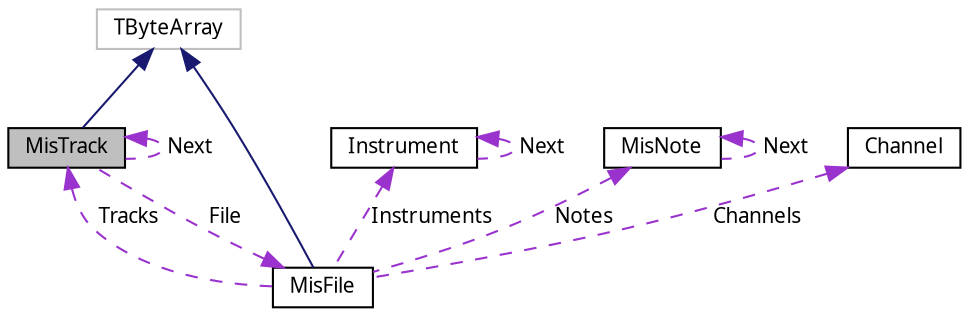 digraph "MisTrack"
{
  edge [fontname="Sans",fontsize="10",labelfontname="Sans",labelfontsize="10"];
  node [fontname="Sans",fontsize="10",shape=record];
  Node2 [label="MisTrack",height=0.2,width=0.4,color="black", fillcolor="grey75", style="filled", fontcolor="black"];
  Node3 -> Node2 [dir="back",color="midnightblue",fontsize="10",style="solid",fontname="Sans"];
  Node3 [label="TByteArray",height=0.2,width=0.4,color="grey75", fillcolor="white", style="filled"];
  Node2 -> Node2 [dir="back",color="darkorchid3",fontsize="10",style="dashed",label=" Next" ,fontname="Sans"];
  Node4 -> Node2 [dir="back",color="darkorchid3",fontsize="10",style="dashed",label=" File" ,fontname="Sans"];
  Node4 [label="MisFile",height=0.2,width=0.4,color="black", fillcolor="white", style="filled",URL="$d5/d67/classMisFile.html"];
  Node3 -> Node4 [dir="back",color="midnightblue",fontsize="10",style="solid",fontname="Sans"];
  Node5 -> Node4 [dir="back",color="darkorchid3",fontsize="10",style="dashed",label=" Instruments" ,fontname="Sans"];
  Node5 [label="Instrument",height=0.2,width=0.4,color="black", fillcolor="white", style="filled",URL="$d5/dc6/classInstrument.html"];
  Node5 -> Node5 [dir="back",color="darkorchid3",fontsize="10",style="dashed",label=" Next" ,fontname="Sans"];
  Node6 -> Node4 [dir="back",color="darkorchid3",fontsize="10",style="dashed",label=" Notes" ,fontname="Sans"];
  Node6 [label="MisNote",height=0.2,width=0.4,color="black", fillcolor="white", style="filled",URL="$db/dfb/classMisNote.html"];
  Node6 -> Node6 [dir="back",color="darkorchid3",fontsize="10",style="dashed",label=" Next" ,fontname="Sans"];
  Node2 -> Node4 [dir="back",color="darkorchid3",fontsize="10",style="dashed",label=" Tracks" ,fontname="Sans"];
  Node7 -> Node4 [dir="back",color="darkorchid3",fontsize="10",style="dashed",label=" Channels" ,fontname="Sans"];
  Node7 [label="Channel",height=0.2,width=0.4,color="black", fillcolor="white", style="filled",URL="$d3/dfe/structChannel.html"];
}
